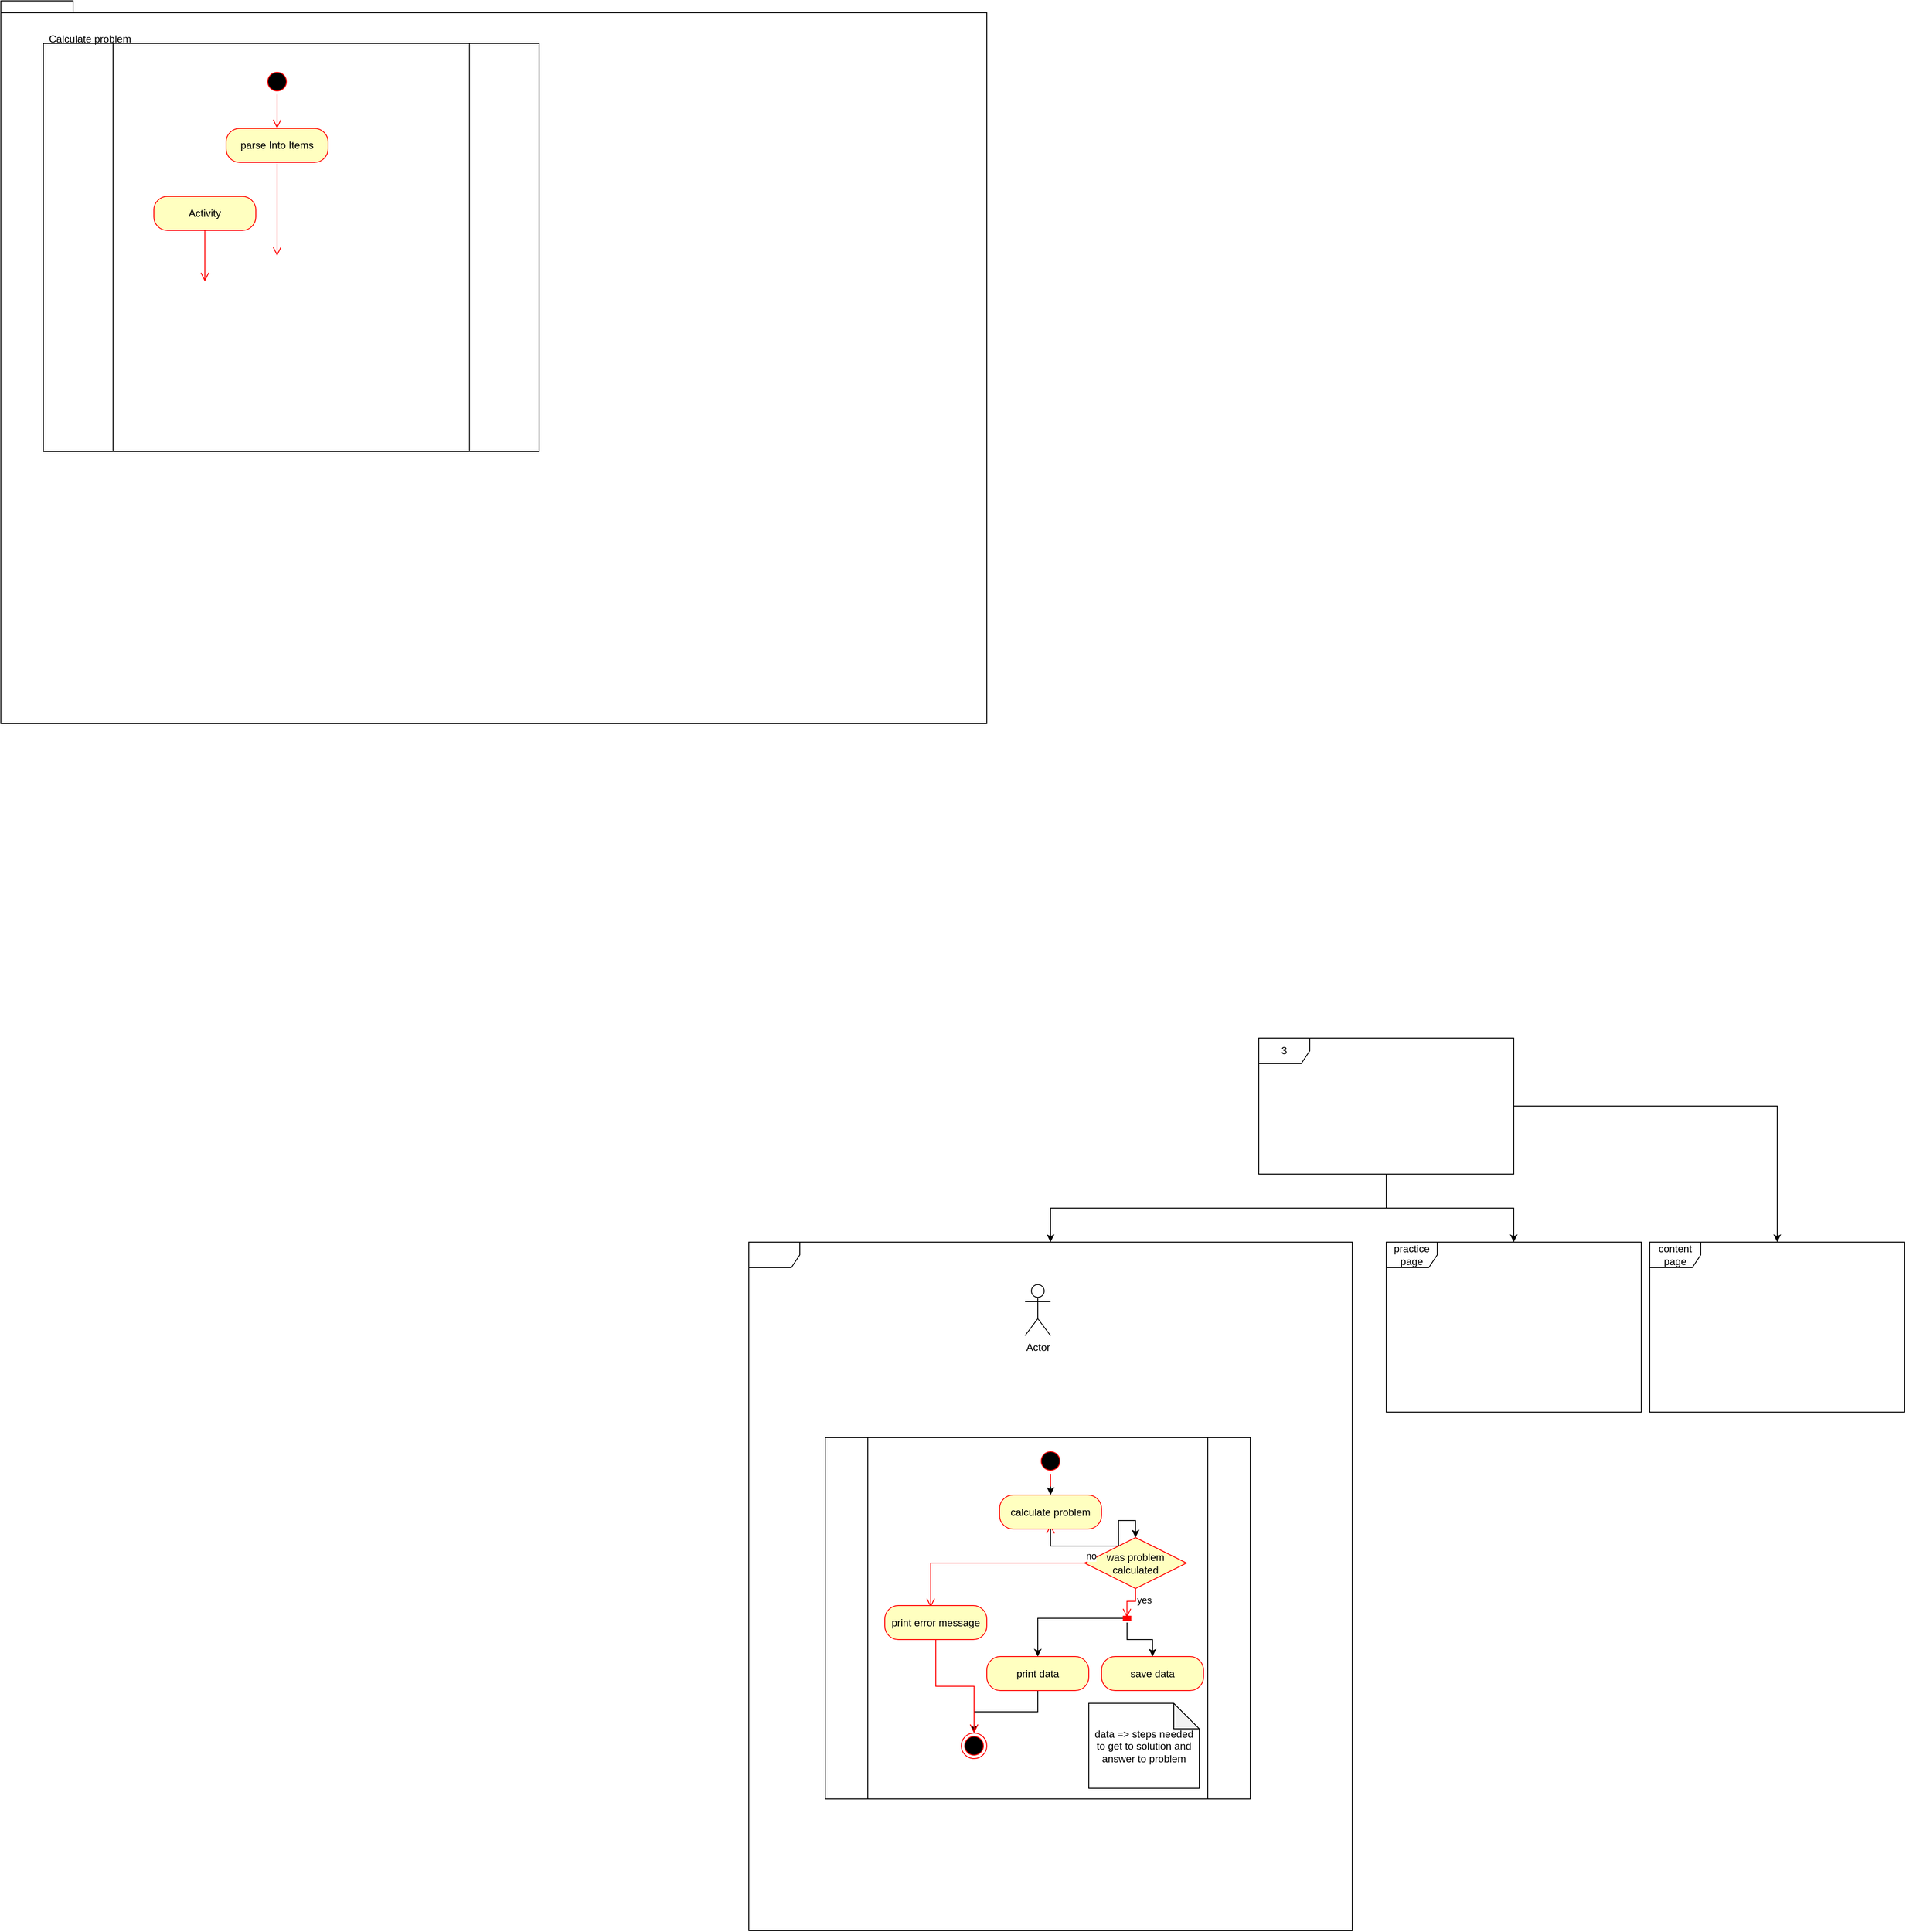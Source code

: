<mxfile version="20.8.5" type="github">
  <diagram id="DtXqf0S3KLXC3uquicLb" name="Page-1">
    <mxGraphModel dx="2882" dy="1722" grid="1" gridSize="10" guides="1" tooltips="1" connect="1" arrows="1" fold="1" page="1" pageScale="1" pageWidth="850" pageHeight="1100" math="0" shadow="0">
      <root>
        <mxCell id="0" />
        <mxCell id="1" parent="0" />
        <mxCell id="2pv7KV363uQilXXTCo94-6" style="edgeStyle=orthogonalEdgeStyle;rounded=0;orthogonalLoop=1;jettySize=auto;html=1;" edge="1" parent="1" source="2pv7KV363uQilXXTCo94-2" target="2pv7KV363uQilXXTCo94-3">
          <mxGeometry relative="1" as="geometry" />
        </mxCell>
        <mxCell id="2pv7KV363uQilXXTCo94-7" style="edgeStyle=orthogonalEdgeStyle;rounded=0;orthogonalLoop=1;jettySize=auto;html=1;" edge="1" parent="1" source="2pv7KV363uQilXXTCo94-2" target="2pv7KV363uQilXXTCo94-4">
          <mxGeometry relative="1" as="geometry" />
        </mxCell>
        <mxCell id="2pv7KV363uQilXXTCo94-8" style="edgeStyle=orthogonalEdgeStyle;rounded=0;orthogonalLoop=1;jettySize=auto;html=1;" edge="1" parent="1" source="2pv7KV363uQilXXTCo94-2" target="2pv7KV363uQilXXTCo94-5">
          <mxGeometry relative="1" as="geometry" />
        </mxCell>
        <mxCell id="2pv7KV363uQilXXTCo94-2" value="3" style="shape=umlFrame;whiteSpace=wrap;html=1;" vertex="1" parent="1">
          <mxGeometry x="190" y="150" width="300" height="160" as="geometry" />
        </mxCell>
        <mxCell id="2pv7KV363uQilXXTCo94-3" value="``" style="shape=umlFrame;whiteSpace=wrap;html=1;" vertex="1" parent="1">
          <mxGeometry x="-410" y="390" width="710" height="810" as="geometry" />
        </mxCell>
        <mxCell id="2pv7KV363uQilXXTCo94-4" value="practice page" style="shape=umlFrame;whiteSpace=wrap;html=1;" vertex="1" parent="1">
          <mxGeometry x="340" y="390" width="300" height="200" as="geometry" />
        </mxCell>
        <mxCell id="2pv7KV363uQilXXTCo94-5" value="content page" style="shape=umlFrame;whiteSpace=wrap;html=1;" vertex="1" parent="1">
          <mxGeometry x="650" y="390" width="300" height="200" as="geometry" />
        </mxCell>
        <mxCell id="2pv7KV363uQilXXTCo94-21" value="" style="shape=process;whiteSpace=wrap;html=1;backgroundOutline=1;rounded=0;" vertex="1" parent="1">
          <mxGeometry x="-320" y="620" width="500" height="425" as="geometry" />
        </mxCell>
        <mxCell id="2pv7KV363uQilXXTCo94-47" style="edgeStyle=orthogonalEdgeStyle;rounded=0;orthogonalLoop=1;jettySize=auto;html=1;" edge="1" parent="1" source="2pv7KV363uQilXXTCo94-30" target="2pv7KV363uQilXXTCo94-45">
          <mxGeometry relative="1" as="geometry" />
        </mxCell>
        <mxCell id="2pv7KV363uQilXXTCo94-30" value="" style="ellipse;html=1;shape=startState;fillColor=#000000;strokeColor=#ff0000;" vertex="1" parent="1">
          <mxGeometry x="-70" y="632.5" width="30" height="30" as="geometry" />
        </mxCell>
        <mxCell id="2pv7KV363uQilXXTCo94-31" value="" style="edgeStyle=orthogonalEdgeStyle;html=1;verticalAlign=bottom;endArrow=open;endSize=8;strokeColor=#ff0000;rounded=0;startArrow=none;" edge="1" parent="1">
          <mxGeometry relative="1" as="geometry">
            <mxPoint x="-55" y="722.5" as="targetPoint" />
            <mxPoint x="-55" y="737.5" as="sourcePoint" />
          </mxGeometry>
        </mxCell>
        <mxCell id="2pv7KV363uQilXXTCo94-35" value="" style="edgeStyle=orthogonalEdgeStyle;html=1;verticalAlign=bottom;endArrow=none;endSize=8;strokeColor=#ff0000;rounded=0;" edge="1" parent="1" source="2pv7KV363uQilXXTCo94-30">
          <mxGeometry relative="1" as="geometry">
            <mxPoint x="-55" y="677.5" as="targetPoint" />
            <mxPoint x="-55" y="662.5" as="sourcePoint" />
          </mxGeometry>
        </mxCell>
        <mxCell id="2pv7KV363uQilXXTCo94-38" style="edgeStyle=orthogonalEdgeStyle;rounded=0;orthogonalLoop=1;jettySize=auto;html=1;" edge="1" parent="1" target="2pv7KV363uQilXXTCo94-36">
          <mxGeometry relative="1" as="geometry">
            <mxPoint x="80" y="550" as="sourcePoint" />
          </mxGeometry>
        </mxCell>
        <mxCell id="2pv7KV363uQilXXTCo94-39" style="edgeStyle=orthogonalEdgeStyle;rounded=0;orthogonalLoop=1;jettySize=auto;html=1;" edge="1" parent="1" target="2pv7KV363uQilXXTCo94-37">
          <mxGeometry relative="1" as="geometry">
            <mxPoint x="80" y="550" as="sourcePoint" />
          </mxGeometry>
        </mxCell>
        <mxCell id="2pv7KV363uQilXXTCo94-65" style="edgeStyle=orthogonalEdgeStyle;rounded=0;orthogonalLoop=1;jettySize=auto;html=1;" edge="1" parent="1" source="2pv7KV363uQilXXTCo94-45" target="2pv7KV363uQilXXTCo94-60">
          <mxGeometry relative="1" as="geometry" />
        </mxCell>
        <mxCell id="2pv7KV363uQilXXTCo94-45" value="calculate problem" style="rounded=1;whiteSpace=wrap;html=1;arcSize=40;fontColor=#000000;fillColor=#ffffc0;strokeColor=#ff0000;" vertex="1" parent="1">
          <mxGeometry x="-115" y="687.5" width="120" height="40" as="geometry" />
        </mxCell>
        <mxCell id="2pv7KV363uQilXXTCo94-58" style="edgeStyle=orthogonalEdgeStyle;rounded=0;orthogonalLoop=1;jettySize=auto;html=1;" edge="1" parent="1" source="2pv7KV363uQilXXTCo94-48" target="2pv7KV363uQilXXTCo94-57">
          <mxGeometry relative="1" as="geometry" />
        </mxCell>
        <mxCell id="2pv7KV363uQilXXTCo94-48" value="print data" style="rounded=1;whiteSpace=wrap;html=1;arcSize=40;fontColor=#000000;fillColor=#ffffc0;strokeColor=#ff0000;" vertex="1" parent="1">
          <mxGeometry x="-130" y="877.5" width="120" height="40" as="geometry" />
        </mxCell>
        <mxCell id="2pv7KV363uQilXXTCo94-50" value="save data" style="rounded=1;whiteSpace=wrap;html=1;arcSize=40;fontColor=#000000;fillColor=#ffffc0;strokeColor=#ff0000;" vertex="1" parent="1">
          <mxGeometry x="5" y="877.5" width="120" height="40" as="geometry" />
        </mxCell>
        <mxCell id="2pv7KV363uQilXXTCo94-57" value="" style="ellipse;html=1;shape=endState;fillColor=#000000;strokeColor=#ff0000;" vertex="1" parent="1">
          <mxGeometry x="-160" y="967.5" width="30" height="30" as="geometry" />
        </mxCell>
        <mxCell id="2pv7KV363uQilXXTCo94-59" value="data =&amp;gt; steps needed to get to solution and answer to problem" style="shape=note;whiteSpace=wrap;html=1;backgroundOutline=1;darkOpacity=0.05;" vertex="1" parent="1">
          <mxGeometry x="-10" y="932.5" width="130" height="100" as="geometry" />
        </mxCell>
        <mxCell id="2pv7KV363uQilXXTCo94-60" value="was problem calculated" style="rhombus;whiteSpace=wrap;html=1;fillColor=#ffffc0;strokeColor=#ff0000;" vertex="1" parent="1">
          <mxGeometry x="-15" y="737.5" width="120" height="60" as="geometry" />
        </mxCell>
        <mxCell id="2pv7KV363uQilXXTCo94-61" value="no" style="edgeStyle=orthogonalEdgeStyle;html=1;align=left;verticalAlign=bottom;endArrow=open;endSize=8;strokeColor=#ff0000;rounded=0;entryX=0.45;entryY=0.05;entryDx=0;entryDy=0;entryPerimeter=0;" edge="1" source="2pv7KV363uQilXXTCo94-60" parent="1" target="2pv7KV363uQilXXTCo94-73">
          <mxGeometry x="-1" relative="1" as="geometry">
            <mxPoint x="195" y="667.5" as="targetPoint" />
          </mxGeometry>
        </mxCell>
        <mxCell id="2pv7KV363uQilXXTCo94-62" value="yes" style="edgeStyle=orthogonalEdgeStyle;html=1;align=left;verticalAlign=top;endArrow=open;endSize=8;strokeColor=#ff0000;rounded=0;entryX=0.49;entryY=0.4;entryDx=0;entryDy=0;entryPerimeter=0;" edge="1" source="2pv7KV363uQilXXTCo94-60" parent="1" target="2pv7KV363uQilXXTCo94-66">
          <mxGeometry x="-1" relative="1" as="geometry">
            <mxPoint x="55" y="747.5" as="targetPoint" />
          </mxGeometry>
        </mxCell>
        <mxCell id="2pv7KV363uQilXXTCo94-70" style="edgeStyle=orthogonalEdgeStyle;rounded=0;orthogonalLoop=1;jettySize=auto;html=1;" edge="1" parent="1" source="2pv7KV363uQilXXTCo94-66" target="2pv7KV363uQilXXTCo94-48">
          <mxGeometry relative="1" as="geometry" />
        </mxCell>
        <mxCell id="2pv7KV363uQilXXTCo94-71" style="edgeStyle=orthogonalEdgeStyle;rounded=0;orthogonalLoop=1;jettySize=auto;html=1;" edge="1" parent="1" source="2pv7KV363uQilXXTCo94-66" target="2pv7KV363uQilXXTCo94-50">
          <mxGeometry relative="1" as="geometry" />
        </mxCell>
        <mxCell id="2pv7KV363uQilXXTCo94-66" value="" style="shape=line;html=1;strokeWidth=6;strokeColor=#ff0000;" vertex="1" parent="1">
          <mxGeometry x="30" y="827.5" width="10" height="10" as="geometry" />
        </mxCell>
        <mxCell id="2pv7KV363uQilXXTCo94-73" value="print error message" style="rounded=1;whiteSpace=wrap;html=1;arcSize=40;fontColor=#000000;fillColor=#ffffc0;strokeColor=#ff0000;" vertex="1" parent="1">
          <mxGeometry x="-250" y="817.5" width="120" height="40" as="geometry" />
        </mxCell>
        <mxCell id="2pv7KV363uQilXXTCo94-74" value="" style="edgeStyle=orthogonalEdgeStyle;html=1;verticalAlign=bottom;endArrow=open;endSize=8;strokeColor=#ff0000;rounded=0;entryX=0.5;entryY=0;entryDx=0;entryDy=0;" edge="1" source="2pv7KV363uQilXXTCo94-73" parent="1" target="2pv7KV363uQilXXTCo94-57">
          <mxGeometry relative="1" as="geometry">
            <mxPoint x="65" y="827.5" as="targetPoint" />
          </mxGeometry>
        </mxCell>
        <mxCell id="2pv7KV363uQilXXTCo94-77" value="Actor" style="shape=umlActor;verticalLabelPosition=bottom;verticalAlign=top;html=1;rounded=0;" vertex="1" parent="1">
          <mxGeometry x="-85" y="440" width="30" height="60" as="geometry" />
        </mxCell>
        <mxCell id="2pv7KV363uQilXXTCo94-79" value="" style="shape=folder;fontStyle=1;spacingTop=10;tabWidth=40;tabHeight=14;tabPosition=left;html=1;rounded=0;" vertex="1" parent="1">
          <mxGeometry x="-1290" y="-1070" width="1160" height="850" as="geometry" />
        </mxCell>
        <mxCell id="2pv7KV363uQilXXTCo94-134" value="" style="verticalLabelPosition=bottom;verticalAlign=top;html=1;shape=process;whiteSpace=wrap;rounded=0;size=0.14;arcSize=6;" vertex="1" parent="1">
          <mxGeometry x="-1240" y="-1020" width="583.33" height="480" as="geometry" />
        </mxCell>
        <mxCell id="2pv7KV363uQilXXTCo94-135" value="Calculate problem" style="text;html=1;strokeColor=none;fillColor=none;align=center;verticalAlign=middle;whiteSpace=wrap;rounded=0;" vertex="1" parent="1">
          <mxGeometry x="-1240" y="-1040" width="110" height="30" as="geometry" />
        </mxCell>
        <mxCell id="2pv7KV363uQilXXTCo94-136" value="" style="ellipse;html=1;shape=startState;fillColor=#000000;strokeColor=#ff0000;rounded=0;" vertex="1" parent="1">
          <mxGeometry x="-980" y="-990" width="30" height="30" as="geometry" />
        </mxCell>
        <mxCell id="2pv7KV363uQilXXTCo94-137" value="" style="edgeStyle=orthogonalEdgeStyle;html=1;verticalAlign=bottom;endArrow=open;endSize=8;strokeColor=#ff0000;rounded=0;" edge="1" source="2pv7KV363uQilXXTCo94-136" parent="1" target="2pv7KV363uQilXXTCo94-138">
          <mxGeometry relative="1" as="geometry">
            <mxPoint x="-965" y="-900" as="targetPoint" />
          </mxGeometry>
        </mxCell>
        <mxCell id="2pv7KV363uQilXXTCo94-138" value="parse Into Items" style="rounded=1;whiteSpace=wrap;html=1;arcSize=40;fontColor=#000000;fillColor=#ffffc0;strokeColor=#ff0000;" vertex="1" parent="1">
          <mxGeometry x="-1025" y="-920" width="120" height="40" as="geometry" />
        </mxCell>
        <mxCell id="2pv7KV363uQilXXTCo94-139" value="" style="edgeStyle=orthogonalEdgeStyle;html=1;verticalAlign=bottom;endArrow=open;endSize=8;strokeColor=#ff0000;rounded=0;" edge="1" source="2pv7KV363uQilXXTCo94-138" parent="1">
          <mxGeometry relative="1" as="geometry">
            <mxPoint x="-965" y="-770" as="targetPoint" />
          </mxGeometry>
        </mxCell>
        <mxCell id="2pv7KV363uQilXXTCo94-140" value="Activity" style="rounded=1;whiteSpace=wrap;html=1;arcSize=40;fontColor=#000000;fillColor=#ffffc0;strokeColor=#ff0000;" vertex="1" parent="1">
          <mxGeometry x="-1110" y="-840" width="120" height="40" as="geometry" />
        </mxCell>
        <mxCell id="2pv7KV363uQilXXTCo94-141" value="" style="edgeStyle=orthogonalEdgeStyle;html=1;verticalAlign=bottom;endArrow=open;endSize=8;strokeColor=#ff0000;rounded=0;" edge="1" source="2pv7KV363uQilXXTCo94-140" parent="1">
          <mxGeometry relative="1" as="geometry">
            <mxPoint x="-1050" y="-740" as="targetPoint" />
          </mxGeometry>
        </mxCell>
      </root>
    </mxGraphModel>
  </diagram>
</mxfile>
